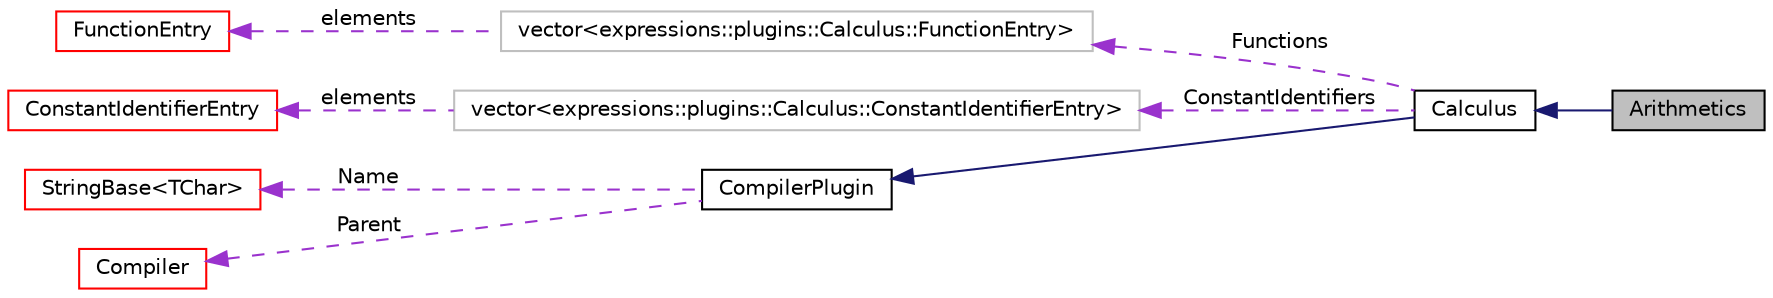 digraph "Arithmetics"
{
  edge [fontname="Helvetica",fontsize="10",labelfontname="Helvetica",labelfontsize="10"];
  node [fontname="Helvetica",fontsize="10",shape=record];
  rankdir="LR";
  Node3 [label="Arithmetics",height=0.2,width=0.4,color="black", fillcolor="grey75", style="filled", fontcolor="black"];
  Node39 [label="vector\<expressions::plugins::Calculus::FunctionEntry\>",height=0.2,width=0.4,color="grey75", fillcolor="white", style="filled"];
  Node45 [label="vector\<expressions::plugins::Calculus::ConstantIdentifierEntry\>",height=0.2,width=0.4,color="grey75", fillcolor="white", style="filled"];
  Node33 [label="StringBase\<TChar\>",height=0.2,width=0.4,color="red", fillcolor="white", style="filled",URL="$classaworx_1_1lib_1_1strings_1_1StringBase.html"];
  Node4 -> Node3 [dir="back",color="midnightblue",fontsize="10",style="solid",fontname="Helvetica"];
  Node5 -> Node4 [dir="back",color="midnightblue",fontsize="10",style="solid",fontname="Helvetica"];
  Node6 -> Node5 [dir="back",color="darkorchid3",fontsize="10",style="dashed",label=" Parent" ,fontname="Helvetica"];
  Node33 -> Node5 [dir="back",color="darkorchid3",fontsize="10",style="dashed",label=" Name" ,fontname="Helvetica"];
  Node39 -> Node4 [dir="back",color="darkorchid3",fontsize="10",style="dashed",label=" Functions" ,fontname="Helvetica"];
  Node40 -> Node39 [dir="back",color="darkorchid3",fontsize="10",style="dashed",label=" elements" ,fontname="Helvetica"];
  Node45 -> Node4 [dir="back",color="darkorchid3",fontsize="10",style="dashed",label=" ConstantIdentifiers" ,fontname="Helvetica"];
  Node46 -> Node45 [dir="back",color="darkorchid3",fontsize="10",style="dashed",label=" elements" ,fontname="Helvetica"];
  Node4 [label="Calculus",height=0.2,width=0.4,color="black", fillcolor="white", style="filled",URL="$structaworx_1_1lib_1_1expressions_1_1plugins_1_1Calculus.html"];
  Node5 [label="CompilerPlugin",height=0.2,width=0.4,color="black", fillcolor="white", style="filled",URL="$structaworx_1_1lib_1_1expressions_1_1CompilerPlugin.html"];
  Node6 [label="Compiler",height=0.2,width=0.4,color="red", fillcolor="white", style="filled",URL="$classaworx_1_1lib_1_1expressions_1_1Compiler.html"];
  Node40 [label="FunctionEntry",height=0.2,width=0.4,color="red", fillcolor="white", style="filled",URL="$structaworx_1_1lib_1_1expressions_1_1plugins_1_1Calculus_1_1FunctionEntry.html"];
  Node46 [label="ConstantIdentifierEntry",height=0.2,width=0.4,color="red", fillcolor="white", style="filled",URL="$structaworx_1_1lib_1_1expressions_1_1plugins_1_1Calculus_1_1ConstantIdentifierEntry.html"];
}

